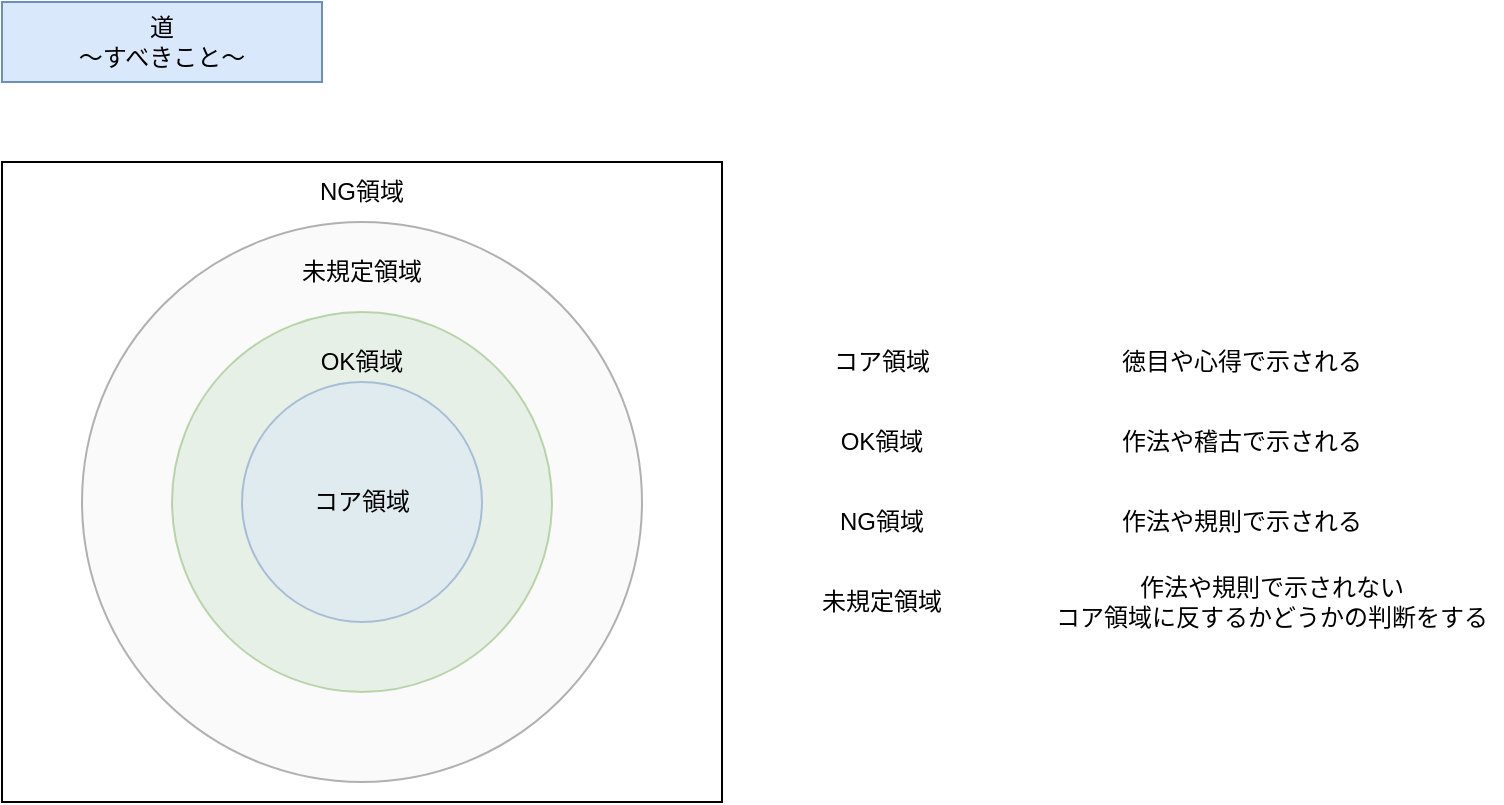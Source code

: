 <mxfile>
    <diagram id="Iqh0p4z0CSAQo3-YcA2V" name="ページ1">
        <mxGraphModel dx="947" dy="777" grid="1" gridSize="10" guides="1" tooltips="1" connect="1" arrows="1" fold="1" page="1" pageScale="1" pageWidth="827" pageHeight="1169" math="0" shadow="0">
            <root>
                <mxCell id="0"/>
                <mxCell id="1" parent="0"/>
                <mxCell id="12" value="" style="rounded=0;whiteSpace=wrap;html=1;" vertex="1" parent="1">
                    <mxGeometry x="40" y="120" width="360" height="320" as="geometry"/>
                </mxCell>
                <mxCell id="2" value="道&lt;div&gt;～すべきこと～&lt;/div&gt;" style="text;html=1;align=center;verticalAlign=middle;whiteSpace=wrap;rounded=0;fillColor=#dae8fc;strokeColor=#6c8ebf;" parent="1" vertex="1">
                    <mxGeometry x="40" y="40" width="160" height="40" as="geometry"/>
                </mxCell>
                <mxCell id="10" value="NG領域" style="text;html=1;align=center;verticalAlign=middle;whiteSpace=wrap;rounded=0;" parent="1" vertex="1">
                    <mxGeometry x="190" y="120" width="60" height="30" as="geometry"/>
                </mxCell>
                <mxCell id="11" value="" style="ellipse;whiteSpace=wrap;html=1;aspect=fixed;opacity=50;fillColor=#f5f5f5;fontColor=#333333;strokeColor=#666666;" vertex="1" parent="1">
                    <mxGeometry x="80" y="150" width="280" height="280" as="geometry"/>
                </mxCell>
                <mxCell id="13" value="" style="ellipse;whiteSpace=wrap;html=1;aspect=fixed;opacity=50;fillColor=#d5e8d4;strokeColor=#82b366;" vertex="1" parent="1">
                    <mxGeometry x="125" y="195" width="190" height="190" as="geometry"/>
                </mxCell>
                <mxCell id="14" value="未規定領域" style="text;html=1;align=center;verticalAlign=middle;whiteSpace=wrap;rounded=0;" vertex="1" parent="1">
                    <mxGeometry x="175" y="160" width="90" height="30" as="geometry"/>
                </mxCell>
                <mxCell id="15" value="OK領域" style="text;html=1;align=center;verticalAlign=middle;whiteSpace=wrap;rounded=0;" vertex="1" parent="1">
                    <mxGeometry x="175" y="205" width="90" height="30" as="geometry"/>
                </mxCell>
                <mxCell id="16" value="コア領域" style="ellipse;whiteSpace=wrap;html=1;aspect=fixed;opacity=50;fillColor=#dae8fc;strokeColor=#6c8ebf;" vertex="1" parent="1">
                    <mxGeometry x="160" y="230" width="120" height="120" as="geometry"/>
                </mxCell>
                <mxCell id="17" value="コア領域" style="text;html=1;align=center;verticalAlign=middle;whiteSpace=wrap;rounded=0;" vertex="1" parent="1">
                    <mxGeometry x="440" y="200" width="80" height="40" as="geometry"/>
                </mxCell>
                <mxCell id="18" value="徳目や心得で示される" style="text;html=1;align=center;verticalAlign=middle;whiteSpace=wrap;rounded=0;" vertex="1" parent="1">
                    <mxGeometry x="560" y="200" width="200" height="40" as="geometry"/>
                </mxCell>
                <mxCell id="19" value="OK領域" style="text;html=1;align=center;verticalAlign=middle;whiteSpace=wrap;rounded=0;" vertex="1" parent="1">
                    <mxGeometry x="440" y="240" width="80" height="40" as="geometry"/>
                </mxCell>
                <mxCell id="20" value="作法や稽古で示される" style="text;html=1;align=center;verticalAlign=middle;whiteSpace=wrap;rounded=0;" vertex="1" parent="1">
                    <mxGeometry x="560" y="240" width="200" height="40" as="geometry"/>
                </mxCell>
                <mxCell id="21" value="NG領域" style="text;html=1;align=center;verticalAlign=middle;whiteSpace=wrap;rounded=0;" vertex="1" parent="1">
                    <mxGeometry x="440" y="280" width="80" height="40" as="geometry"/>
                </mxCell>
                <mxCell id="22" value="作法や規則で示される" style="text;html=1;align=center;verticalAlign=middle;whiteSpace=wrap;rounded=0;" vertex="1" parent="1">
                    <mxGeometry x="560" y="280" width="200" height="40" as="geometry"/>
                </mxCell>
                <mxCell id="23" value="未規定領域" style="text;html=1;align=center;verticalAlign=middle;whiteSpace=wrap;rounded=0;" vertex="1" parent="1">
                    <mxGeometry x="440" y="320" width="80" height="40" as="geometry"/>
                </mxCell>
                <mxCell id="24" value="作法や規則で示されない&lt;div&gt;コア領域に反するかどうかの判断をする&lt;/div&gt;" style="text;html=1;align=center;verticalAlign=middle;whiteSpace=wrap;rounded=0;" vertex="1" parent="1">
                    <mxGeometry x="560" y="320" width="230" height="40" as="geometry"/>
                </mxCell>
            </root>
        </mxGraphModel>
    </diagram>
</mxfile>